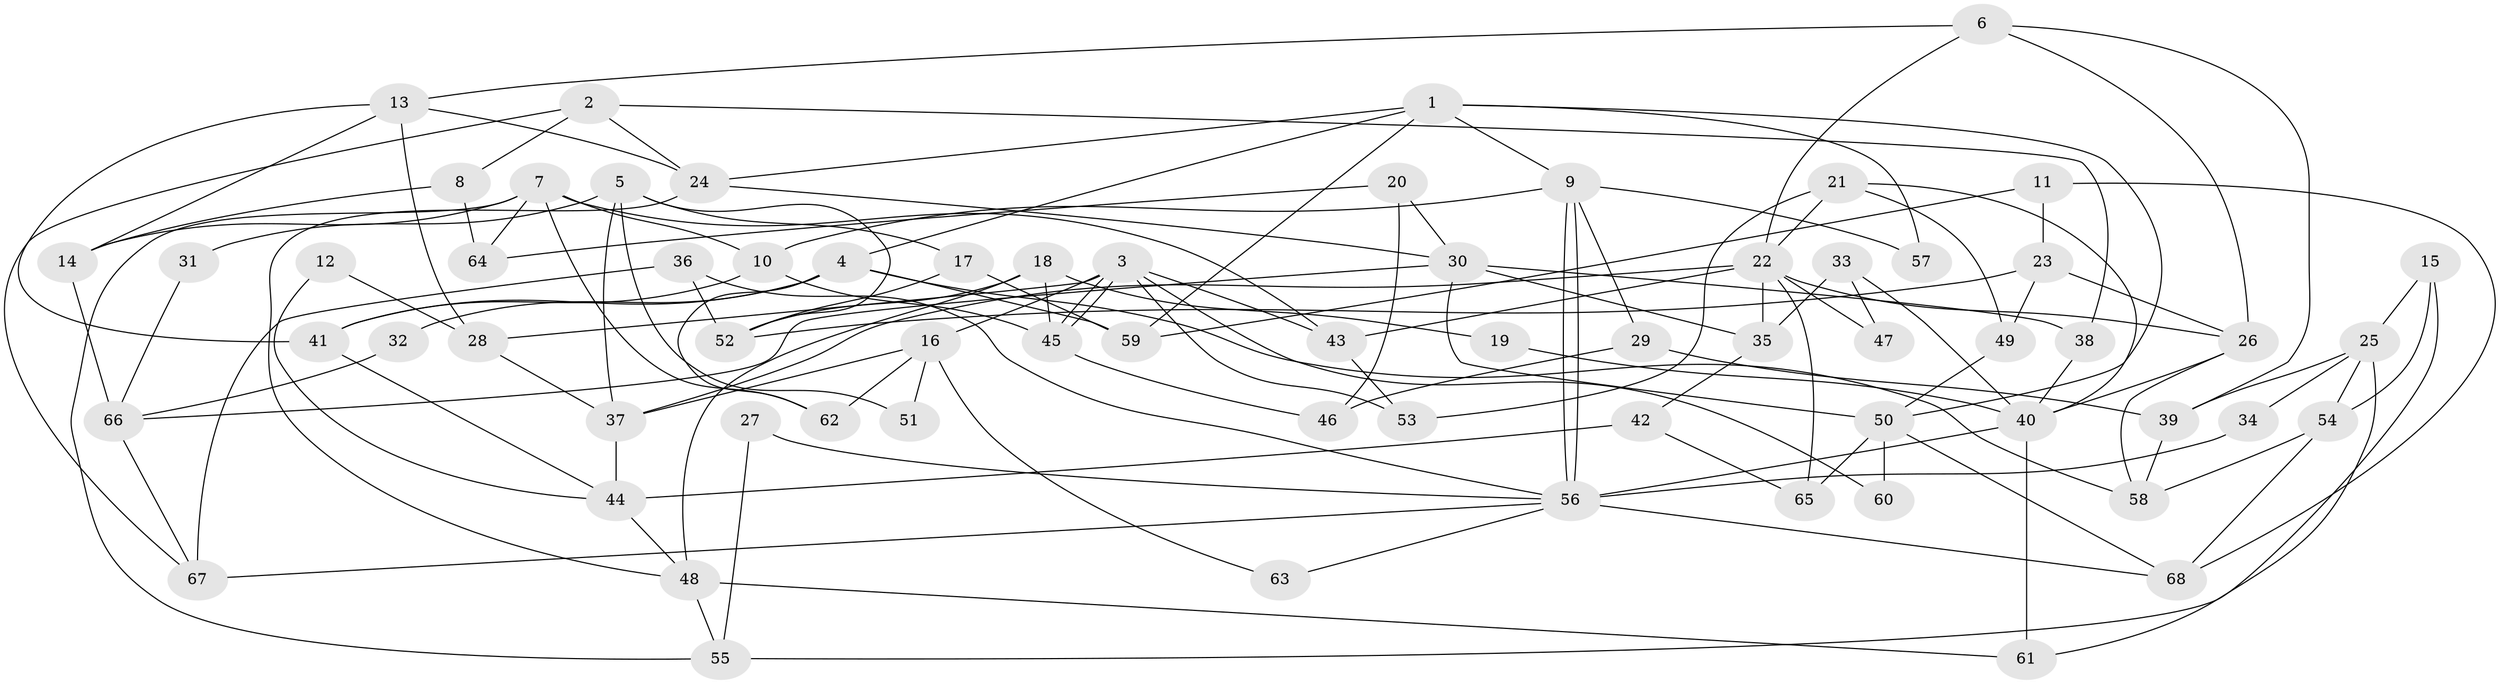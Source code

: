 // Generated by graph-tools (version 1.1) at 2025/11/02/27/25 16:11:16]
// undirected, 68 vertices, 136 edges
graph export_dot {
graph [start="1"]
  node [color=gray90,style=filled];
  1;
  2;
  3;
  4;
  5;
  6;
  7;
  8;
  9;
  10;
  11;
  12;
  13;
  14;
  15;
  16;
  17;
  18;
  19;
  20;
  21;
  22;
  23;
  24;
  25;
  26;
  27;
  28;
  29;
  30;
  31;
  32;
  33;
  34;
  35;
  36;
  37;
  38;
  39;
  40;
  41;
  42;
  43;
  44;
  45;
  46;
  47;
  48;
  49;
  50;
  51;
  52;
  53;
  54;
  55;
  56;
  57;
  58;
  59;
  60;
  61;
  62;
  63;
  64;
  65;
  66;
  67;
  68;
  1 -- 50;
  1 -- 24;
  1 -- 4;
  1 -- 9;
  1 -- 57;
  1 -- 59;
  2 -- 38;
  2 -- 24;
  2 -- 8;
  2 -- 67;
  3 -- 45;
  3 -- 45;
  3 -- 28;
  3 -- 16;
  3 -- 43;
  3 -- 53;
  3 -- 60;
  4 -- 41;
  4 -- 32;
  4 -- 58;
  4 -- 59;
  4 -- 62;
  5 -- 52;
  5 -- 17;
  5 -- 31;
  5 -- 37;
  5 -- 51;
  6 -- 22;
  6 -- 13;
  6 -- 26;
  6 -- 39;
  7 -- 62;
  7 -- 64;
  7 -- 10;
  7 -- 14;
  7 -- 43;
  7 -- 55;
  8 -- 14;
  8 -- 64;
  9 -- 56;
  9 -- 56;
  9 -- 10;
  9 -- 29;
  9 -- 57;
  10 -- 41;
  10 -- 45;
  11 -- 59;
  11 -- 23;
  11 -- 68;
  12 -- 44;
  12 -- 28;
  13 -- 14;
  13 -- 24;
  13 -- 28;
  13 -- 41;
  14 -- 66;
  15 -- 54;
  15 -- 25;
  15 -- 55;
  16 -- 37;
  16 -- 51;
  16 -- 62;
  16 -- 63;
  17 -- 52;
  17 -- 59;
  18 -- 48;
  18 -- 45;
  18 -- 19;
  18 -- 52;
  19 -- 40;
  20 -- 30;
  20 -- 46;
  20 -- 64;
  21 -- 53;
  21 -- 40;
  21 -- 22;
  21 -- 49;
  22 -- 43;
  22 -- 26;
  22 -- 35;
  22 -- 37;
  22 -- 47;
  22 -- 65;
  23 -- 52;
  23 -- 26;
  23 -- 49;
  24 -- 48;
  24 -- 30;
  25 -- 61;
  25 -- 39;
  25 -- 34;
  25 -- 54;
  26 -- 40;
  26 -- 58;
  27 -- 55;
  27 -- 56;
  28 -- 37;
  29 -- 39;
  29 -- 46;
  30 -- 50;
  30 -- 35;
  30 -- 38;
  30 -- 66;
  31 -- 66;
  32 -- 66;
  33 -- 40;
  33 -- 35;
  33 -- 47;
  34 -- 56;
  35 -- 42;
  36 -- 56;
  36 -- 67;
  36 -- 52;
  37 -- 44;
  38 -- 40;
  39 -- 58;
  40 -- 56;
  40 -- 61;
  41 -- 44;
  42 -- 65;
  42 -- 44;
  43 -- 53;
  44 -- 48;
  45 -- 46;
  48 -- 55;
  48 -- 61;
  49 -- 50;
  50 -- 68;
  50 -- 60;
  50 -- 65;
  54 -- 58;
  54 -- 68;
  56 -- 68;
  56 -- 63;
  56 -- 67;
  66 -- 67;
}
